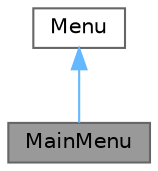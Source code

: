 digraph "MainMenu"
{
 // LATEX_PDF_SIZE
  bgcolor="transparent";
  edge [fontname=Helvetica,fontsize=10,labelfontname=Helvetica,labelfontsize=10];
  node [fontname=Helvetica,fontsize=10,shape=box,height=0.2,width=0.4];
  Node1 [label="MainMenu",height=0.2,width=0.4,color="gray40", fillcolor="grey60", style="filled", fontcolor="black",tooltip="Main Menu of the game"];
  Node2 -> Node1 [dir="back",color="steelblue1",style="solid"];
  Node2 [label="Menu",height=0.2,width=0.4,color="gray40", fillcolor="white", style="filled",URL="$class_menu.html",tooltip="Base Menu class, that mainly handles actions that we bind to in child classes"];
}
